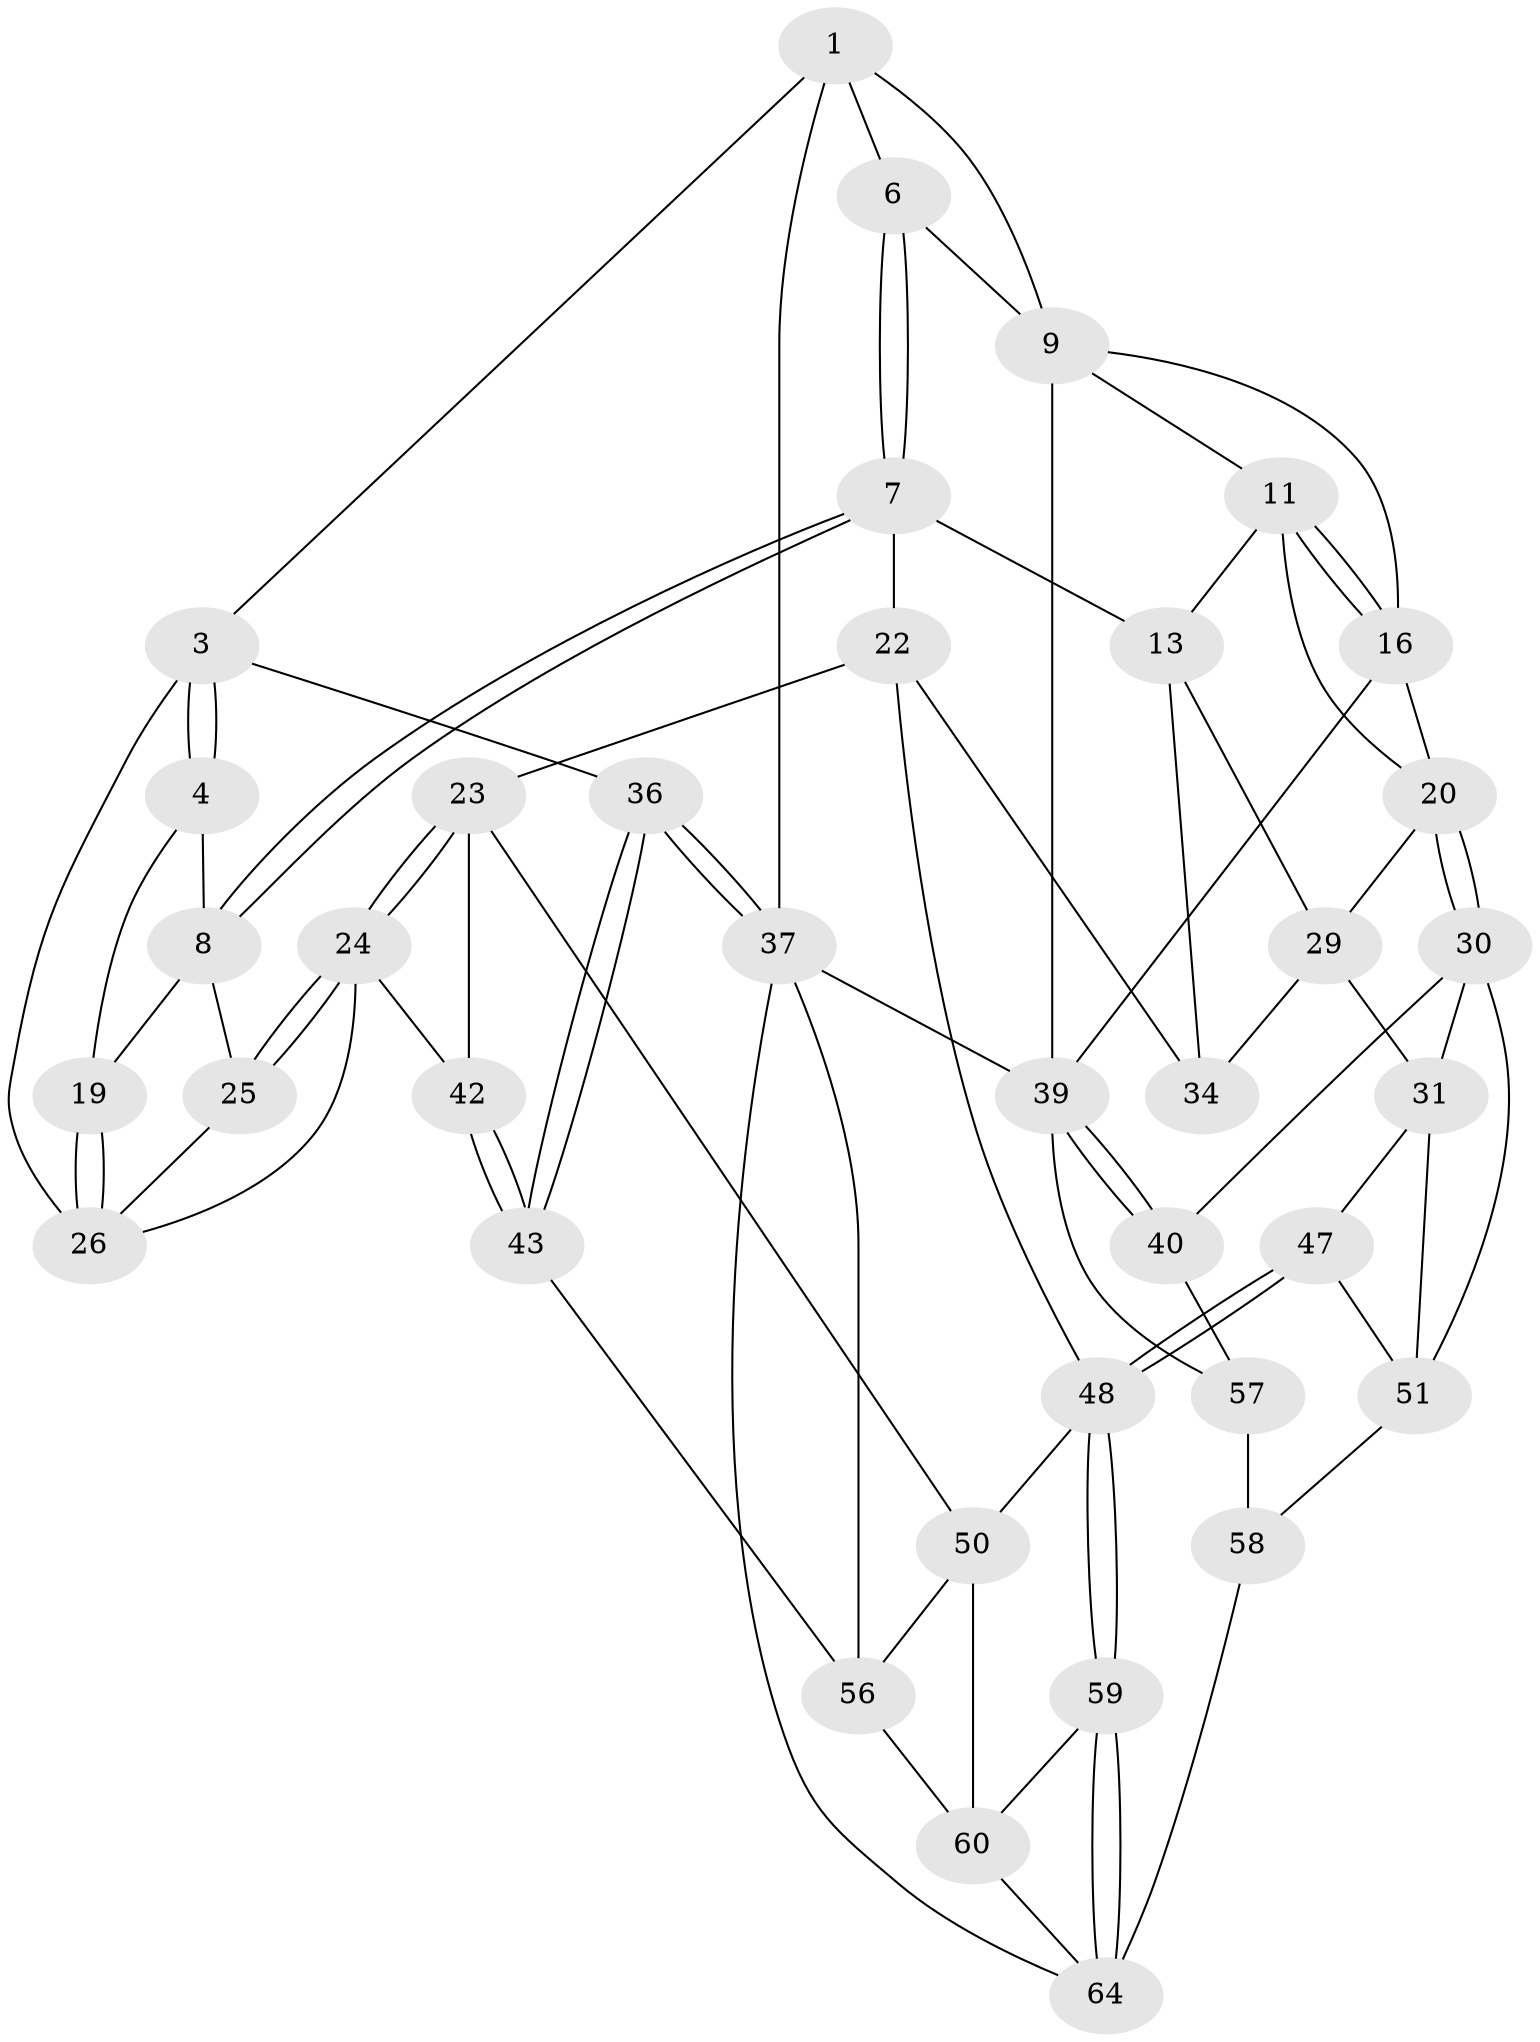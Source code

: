 // Generated by graph-tools (version 1.1) at 2025/24/03/03/25 07:24:36]
// undirected, 37 vertices, 84 edges
graph export_dot {
graph [start="1"]
  node [color=gray90,style=filled];
  1 [pos="+0.5814977619711535+0",super="+2"];
  3 [pos="+0+0",super="+28"];
  4 [pos="+0.09321795796715589+0.06736329491015713",super="+5"];
  6 [pos="+0.6984861028801446+0"];
  7 [pos="+0.4724179913590189+0.27735302229790687",super="+15"];
  8 [pos="+0.3917073426972642+0.2259898165988234",super="+18"];
  9 [pos="+0.7009089303808385+0",super="+10"];
  11 [pos="+0.745380467586141+0.13410452384782523",super="+12"];
  13 [pos="+0.5676536380071415+0.3779789212432472",super="+14"];
  16 [pos="+1+0.3554304032943977",super="+17"];
  19 [pos="+0.17383743602766852+0.18277275994016567"];
  20 [pos="+0.8975083802261746+0.40974094223931606",super="+21"];
  22 [pos="+0.43802382785812777+0.42333228757266395",super="+35"];
  23 [pos="+0.3724862766235617+0.4708632037899229",super="+44"];
  24 [pos="+0.34429616639368865+0.4499423916716975",super="+33"];
  25 [pos="+0.3002350218397467+0.4107214823267261"];
  26 [pos="+0.15634335224665466+0.36581604289369274",super="+27"];
  29 [pos="+0.7165581287164289+0.3991353327010961",super="+32"];
  30 [pos="+0.8487465733935506+0.5342763229123181",super="+41"];
  31 [pos="+0.7874471813934791+0.5673362144658004",super="+46"];
  34 [pos="+0.6297125858259748+0.5518105095074082"];
  36 [pos="+0+0.781865930501225"];
  37 [pos="+0+0.8559340432849851",super="+38"];
  39 [pos="+1+0.7046059572799058",super="+52"];
  40 [pos="+1+0.7176897200778847"];
  42 [pos="+0.15082031099457696+0.553450514325346",super="+45"];
  43 [pos="+0+0.7619706831393501",super="+53"];
  47 [pos="+0.6901499252561147+0.7508432527353824"];
  48 [pos="+0.6542239801975038+0.7513741214001206",super="+49"];
  50 [pos="+0.3615023769697856+0.6388063573797187",super="+55"];
  51 [pos="+0.9055751530083922+0.6785790453133965",super="+54"];
  56 [pos="+0.19916540937210755+0.8091246993814154",super="+62"];
  57 [pos="+0.8781127090951033+0.8525478371077976",super="+65"];
  58 [pos="+0.8126107759460044+0.8479161256212511",super="+63"];
  59 [pos="+0.5496967336698549+0.887413931486844"];
  60 [pos="+0.38172741063999627+0.7570266631395894",super="+61"];
  64 [pos="+0.516432765272876+1",super="+66"];
  1 -- 6;
  1 -- 3;
  1 -- 37;
  1 -- 9;
  3 -- 4;
  3 -- 4;
  3 -- 26;
  3 -- 36;
  4 -- 19;
  4 -- 8;
  6 -- 7;
  6 -- 7;
  6 -- 9;
  7 -- 8;
  7 -- 8;
  7 -- 13;
  7 -- 22;
  8 -- 25;
  8 -- 19;
  9 -- 11;
  9 -- 16;
  9 -- 39;
  11 -- 16;
  11 -- 16;
  11 -- 13;
  11 -- 20;
  13 -- 29;
  13 -- 34;
  16 -- 20;
  16 -- 39;
  19 -- 26;
  19 -- 26;
  20 -- 30;
  20 -- 30;
  20 -- 29;
  22 -- 23;
  22 -- 48;
  22 -- 34;
  23 -- 24;
  23 -- 24;
  23 -- 42;
  23 -- 50;
  24 -- 25;
  24 -- 25;
  24 -- 42;
  24 -- 26;
  25 -- 26;
  29 -- 34;
  29 -- 31;
  30 -- 31;
  30 -- 40;
  30 -- 51;
  31 -- 51;
  31 -- 47;
  36 -- 37;
  36 -- 37;
  36 -- 43;
  36 -- 43;
  37 -- 64;
  37 -- 39;
  37 -- 56;
  39 -- 40;
  39 -- 40;
  39 -- 57;
  40 -- 57;
  42 -- 43 [weight=2];
  42 -- 43;
  43 -- 56;
  47 -- 48;
  47 -- 48;
  47 -- 51;
  48 -- 59;
  48 -- 59;
  48 -- 50;
  50 -- 56;
  50 -- 60;
  51 -- 58;
  56 -- 60;
  57 -- 58 [weight=2];
  58 -- 64;
  59 -- 60;
  59 -- 64;
  59 -- 64;
  60 -- 64;
}
